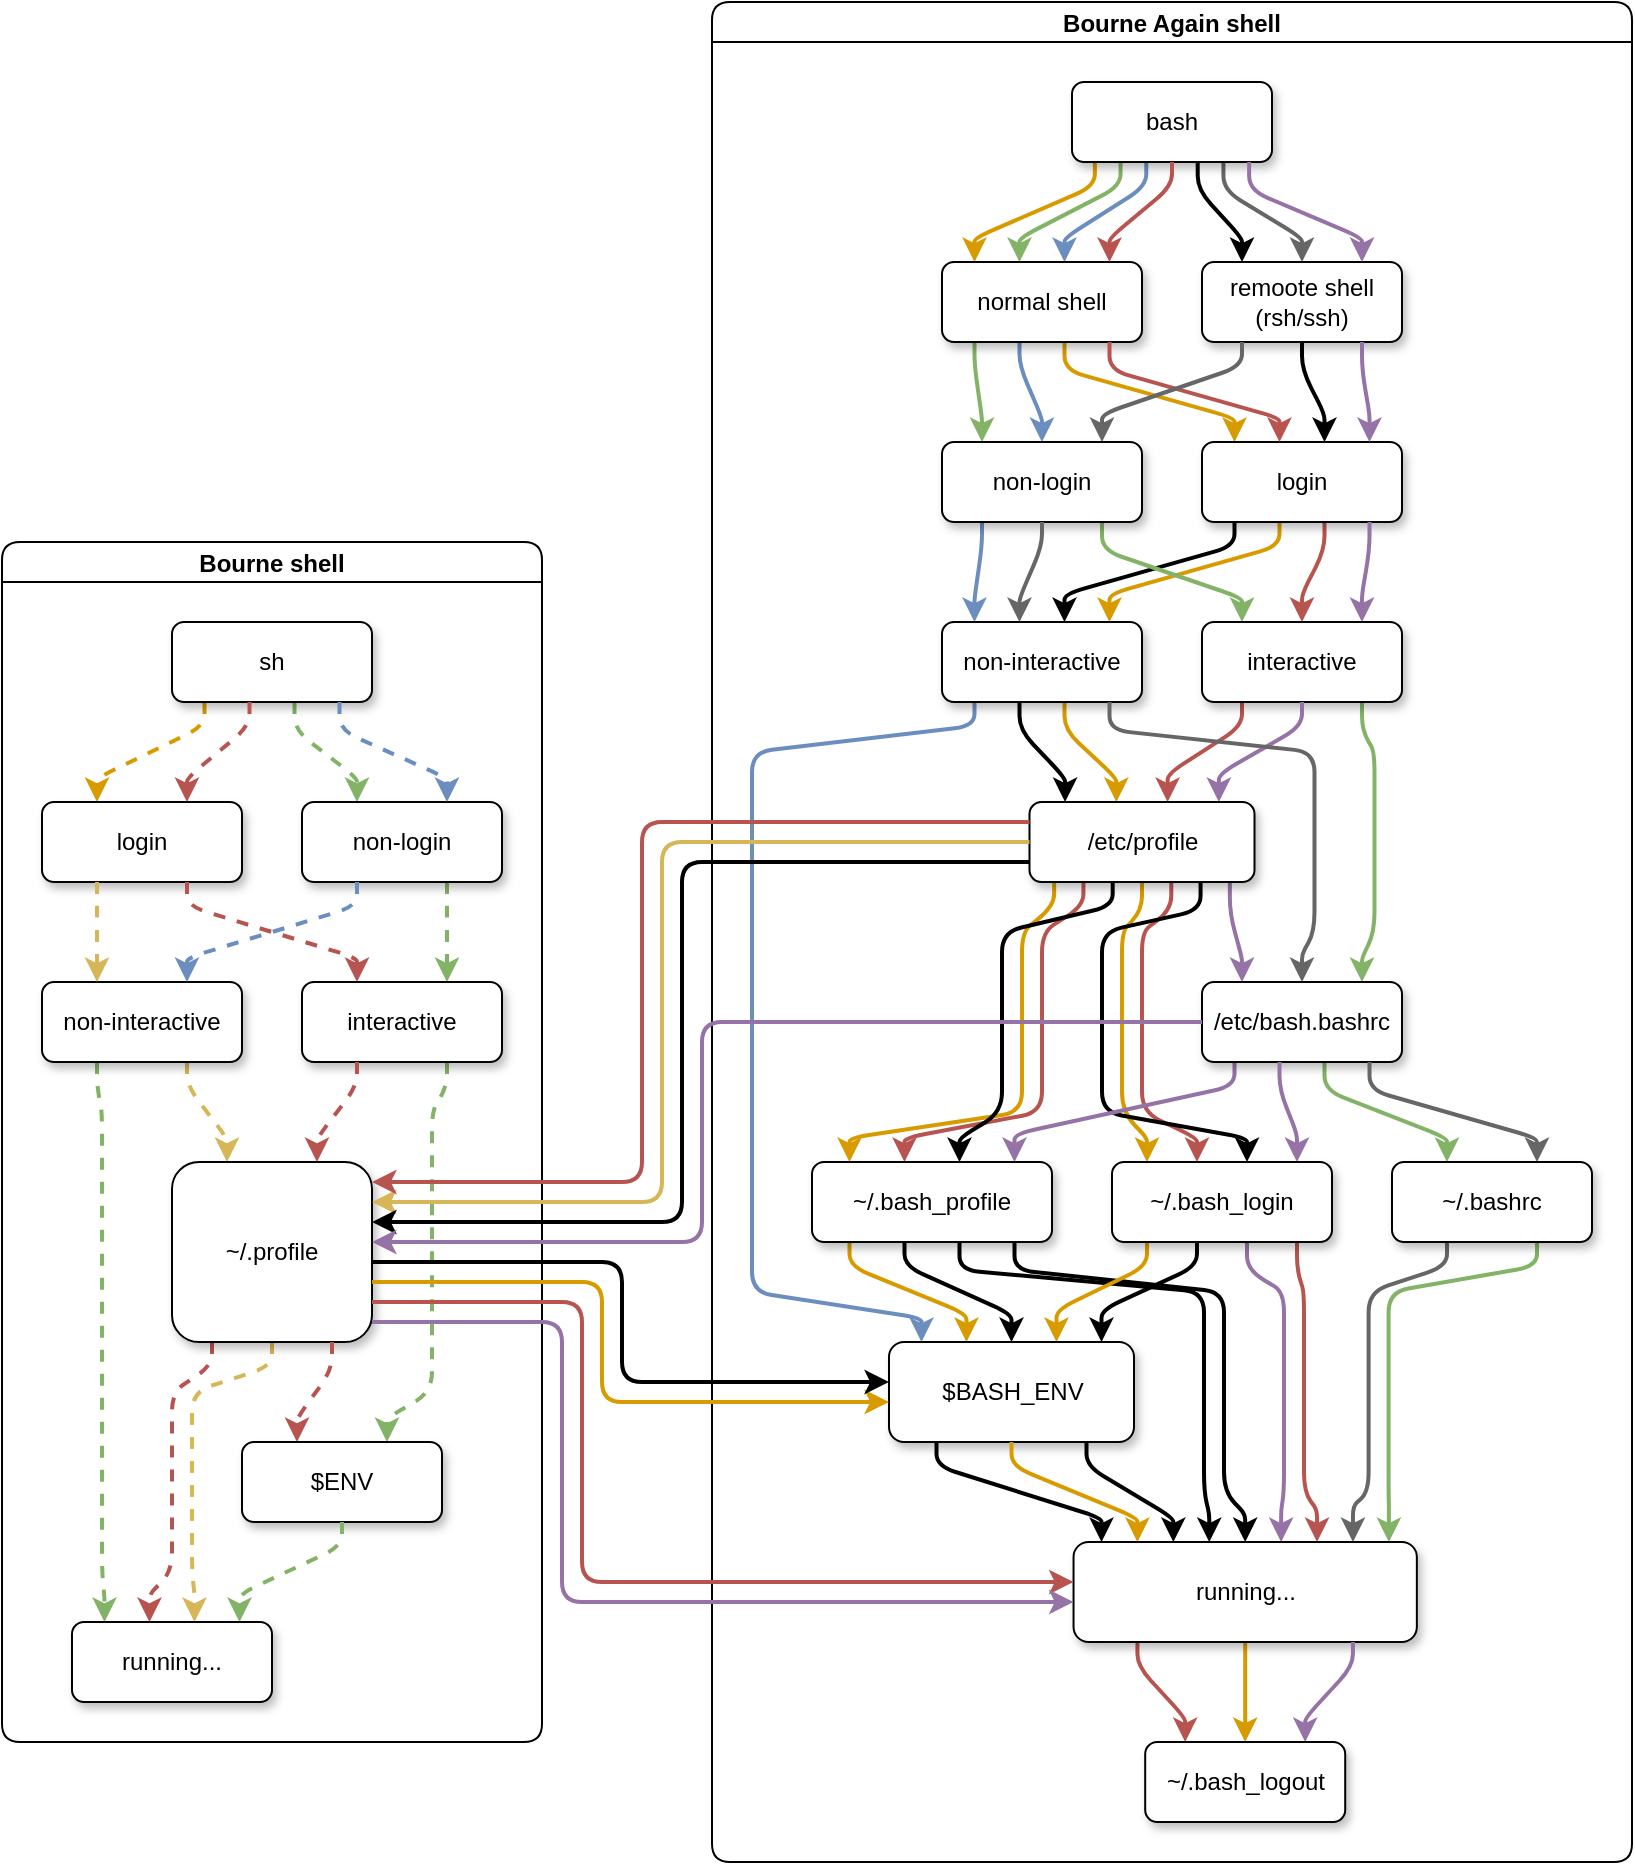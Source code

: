 <mxfile>
    <diagram id="Lv-_-L0VirUqEe9WQdkN" name="Page-1">
        <mxGraphModel dx="1385" dy="1001" grid="1" gridSize="10" guides="1" tooltips="1" connect="1" arrows="1" fold="1" page="1" pageScale="1" pageWidth="850" pageHeight="1100" math="0" shadow="0">
            <root>
                <mxCell id="0"/>
                <mxCell id="1" parent="0"/>
                <mxCell id="160" value="Bourne shell" style="swimlane;startSize=20;horizontal=1;childLayout=flowLayout;flowOrientation=north;resizable=0;interRankCellSpacing=50;containerType=tree;shadow=0;glass=0;gradientColor=none;rounded=1;" parent="1" vertex="1">
                    <mxGeometry x="70" y="300" width="270" height="600" as="geometry"/>
                </mxCell>
                <mxCell id="430" style="edgeStyle=orthogonalEdgeStyle;orthogonalLoop=1;jettySize=auto;html=1;noEdgeStyle=1;orthogonal=1;fillColor=#ffe6cc;strokeColor=#d79b00;dashed=1;strokeWidth=2;" parent="160" source="161" target="164" edge="1">
                    <mxGeometry relative="1" as="geometry">
                        <Array as="points">
                            <mxPoint x="101.25" y="92"/>
                            <mxPoint x="47.5" y="118"/>
                        </Array>
                    </mxGeometry>
                </mxCell>
                <mxCell id="431" style="edgeStyle=orthogonalEdgeStyle;orthogonalLoop=1;jettySize=auto;html=1;noEdgeStyle=1;orthogonal=1;fillColor=#d5e8d4;strokeColor=#82b366;dashed=1;strokeWidth=2;" parent="160" source="161" target="162" edge="1">
                    <mxGeometry relative="1" as="geometry">
                        <Array as="points">
                            <mxPoint x="146.25" y="94"/>
                            <mxPoint x="177.5" y="118"/>
                        </Array>
                    </mxGeometry>
                </mxCell>
                <mxCell id="161" value="sh" style="whiteSpace=wrap;html=1;shadow=1;rounded=1;" parent="160" vertex="1">
                    <mxGeometry x="85" y="40" width="100" height="40" as="geometry"/>
                </mxCell>
                <mxCell id="182" style="edgeStyle=orthogonalEdgeStyle;orthogonalLoop=1;jettySize=auto;html=1;noEdgeStyle=1;orthogonal=1;shadow=0;fillColor=#d5e8d4;strokeColor=#82b366;dashed=1;strokeWidth=2;" parent="160" source="162" target="170" edge="1">
                    <mxGeometry relative="1" as="geometry">
                        <Array as="points">
                            <mxPoint x="222.5" y="182"/>
                            <mxPoint x="222.5" y="208"/>
                        </Array>
                    </mxGeometry>
                </mxCell>
                <mxCell id="162" value="non-login" style="whiteSpace=wrap;html=1;shadow=1;rounded=1;" parent="160" vertex="1">
                    <mxGeometry x="150" y="130" width="100" height="40" as="geometry"/>
                </mxCell>
                <mxCell id="163" value="" style="html=1;noEdgeStyle=1;orthogonal=1;shadow=0;fillColor=#dae8fc;strokeColor=#6c8ebf;dashed=1;strokeWidth=2;" parent="160" source="161" target="162" edge="1">
                    <mxGeometry relative="1" as="geometry">
                        <Array as="points">
                            <mxPoint x="168.75" y="94"/>
                            <mxPoint x="222.5" y="118"/>
                        </Array>
                    </mxGeometry>
                </mxCell>
                <mxCell id="164" value="login" style="whiteSpace=wrap;html=1;shadow=1;rounded=1;" parent="160" vertex="1">
                    <mxGeometry x="20" y="130" width="100" height="40" as="geometry"/>
                </mxCell>
                <mxCell id="165" value="" style="html=1;noEdgeStyle=1;orthogonal=1;shadow=0;fillColor=#f8cecc;strokeColor=#b85450;dashed=1;strokeWidth=2;" parent="160" source="161" target="164" edge="1">
                    <mxGeometry relative="1" as="geometry">
                        <Array as="points">
                            <mxPoint x="123.75" y="92"/>
                            <mxPoint x="92.5" y="118"/>
                        </Array>
                    </mxGeometry>
                </mxCell>
                <mxCell id="178" style="edgeStyle=orthogonalEdgeStyle;orthogonalLoop=1;jettySize=auto;html=1;noEdgeStyle=1;orthogonal=1;shadow=0;fillColor=#d5e8d4;strokeColor=#82b366;dashed=1;strokeWidth=2;" parent="160" source="166" target="176" edge="1">
                    <mxGeometry relative="1" as="geometry">
                        <Array as="points">
                            <mxPoint x="47.5" y="272"/>
                            <mxPoint x="50" y="285"/>
                            <mxPoint x="50" y="425"/>
                            <mxPoint x="50" y="425"/>
                            <mxPoint x="50" y="515"/>
                            <mxPoint x="51.25" y="528"/>
                        </Array>
                    </mxGeometry>
                </mxCell>
                <mxCell id="298" style="edgeStyle=orthogonalEdgeStyle;orthogonalLoop=1;jettySize=auto;html=1;shadow=0;strokeWidth=2;noEdgeStyle=1;orthogonal=1;fillColor=#fff2cc;strokeColor=#d6b656;dashed=1;" parent="160" source="166" target="172" edge="1">
                    <mxGeometry relative="1" as="geometry">
                        <Array as="points">
                            <mxPoint x="92.5" y="272"/>
                            <mxPoint x="112.5" y="298"/>
                        </Array>
                    </mxGeometry>
                </mxCell>
                <mxCell id="166" value="non-interactive" style="whiteSpace=wrap;html=1;shadow=1;rounded=1;" parent="160" vertex="1">
                    <mxGeometry x="20" y="220" width="100" height="40" as="geometry"/>
                </mxCell>
                <mxCell id="167" value="" style="html=1;noEdgeStyle=1;orthogonal=1;shadow=0;fillColor=#dae8fc;strokeColor=#6c8ebf;dashed=1;strokeWidth=2;" parent="160" source="162" target="166" edge="1">
                    <mxGeometry relative="1" as="geometry">
                        <Array as="points">
                            <mxPoint x="177.5" y="182"/>
                            <mxPoint x="92.5" y="208"/>
                        </Array>
                    </mxGeometry>
                </mxCell>
                <mxCell id="168" value="" style="html=1;noEdgeStyle=1;orthogonal=1;shadow=0;fillColor=#fff2cc;strokeColor=#d6b656;dashed=1;strokeWidth=2;" parent="160" source="164" target="166" edge="1">
                    <mxGeometry relative="1" as="geometry">
                        <Array as="points">
                            <mxPoint x="47.5" y="182"/>
                            <mxPoint x="47.5" y="208"/>
                        </Array>
                    </mxGeometry>
                </mxCell>
                <mxCell id="169" value="" style="html=1;noEdgeStyle=1;orthogonal=1;shadow=0;fillColor=#f8cecc;strokeColor=#b85450;dashed=1;strokeWidth=2;" parent="160" source="164" target="170" edge="1">
                    <mxGeometry relative="1" as="geometry">
                        <mxPoint x="2577.5" y="4680" as="sourcePoint"/>
                        <Array as="points">
                            <mxPoint x="92.5" y="182"/>
                            <mxPoint x="177.5" y="208"/>
                        </Array>
                    </mxGeometry>
                </mxCell>
                <mxCell id="179" style="edgeStyle=orthogonalEdgeStyle;orthogonalLoop=1;jettySize=auto;html=1;noEdgeStyle=1;orthogonal=1;shadow=0;fillColor=#d5e8d4;strokeColor=#82b366;dashed=1;strokeWidth=2;" parent="160" source="170" target="174" edge="1">
                    <mxGeometry relative="1" as="geometry">
                        <Array as="points">
                            <mxPoint x="222.5" y="272"/>
                            <mxPoint x="215" y="285"/>
                            <mxPoint x="215" y="425"/>
                            <mxPoint x="192.5" y="438"/>
                        </Array>
                    </mxGeometry>
                </mxCell>
                <mxCell id="170" value="interactive" style="whiteSpace=wrap;html=1;shadow=1;rounded=1;" parent="160" vertex="1">
                    <mxGeometry x="150" y="220" width="100" height="40" as="geometry"/>
                </mxCell>
                <mxCell id="171" value="" style="html=1;noEdgeStyle=1;orthogonal=1;shadow=0;fillColor=#f8cecc;strokeColor=#b85450;dashed=1;strokeWidth=2;" parent="160" source="170" target="172" edge="1">
                    <mxGeometry relative="1" as="geometry">
                        <mxPoint x="2622.5" y="4730" as="sourcePoint"/>
                        <Array as="points">
                            <mxPoint x="177.5" y="272"/>
                            <mxPoint x="157.5" y="298"/>
                        </Array>
                    </mxGeometry>
                </mxCell>
                <mxCell id="180" style="edgeStyle=orthogonalEdgeStyle;orthogonalLoop=1;jettySize=auto;html=1;noEdgeStyle=1;orthogonal=1;shadow=0;fillColor=#f8cecc;strokeColor=#b85450;dashed=1;strokeWidth=2;" parent="160" source="172" target="176" edge="1">
                    <mxGeometry relative="1" as="geometry">
                        <Array as="points">
                            <mxPoint x="105" y="412"/>
                            <mxPoint x="85" y="425"/>
                            <mxPoint x="85" y="515"/>
                            <mxPoint x="73.75" y="526"/>
                        </Array>
                    </mxGeometry>
                </mxCell>
                <mxCell id="299" style="edgeStyle=orthogonalEdgeStyle;orthogonalLoop=1;jettySize=auto;html=1;shadow=0;strokeWidth=2;noEdgeStyle=1;orthogonal=1;fillColor=#fff2cc;strokeColor=#d6b656;dashed=1;" parent="160" source="172" target="176" edge="1">
                    <mxGeometry relative="1" as="geometry">
                        <Array as="points">
                            <mxPoint x="135" y="412"/>
                            <mxPoint x="95" y="425"/>
                            <mxPoint x="95" y="515"/>
                            <mxPoint x="96.25" y="526"/>
                        </Array>
                    </mxGeometry>
                </mxCell>
                <mxCell id="172" value="~/.profile" style="whiteSpace=wrap;html=1;shadow=1;rounded=1;" parent="160" vertex="1">
                    <mxGeometry x="85" y="310" width="100" height="90" as="geometry"/>
                </mxCell>
                <mxCell id="173" value="" style="html=1;noEdgeStyle=1;orthogonal=1;shadow=0;fillColor=#f8cecc;strokeColor=#b85450;dashed=1;strokeWidth=2;" parent="160" source="172" target="174" edge="1">
                    <mxGeometry relative="1" as="geometry">
                        <mxPoint x="2560" y="4740" as="sourcePoint"/>
                        <Array as="points">
                            <mxPoint x="165" y="414"/>
                            <mxPoint x="147.5" y="438"/>
                        </Array>
                    </mxGeometry>
                </mxCell>
                <mxCell id="174" value="$ENV" style="whiteSpace=wrap;html=1;shadow=1;rounded=1;" parent="160" vertex="1">
                    <mxGeometry x="120" y="450" width="100" height="40" as="geometry"/>
                </mxCell>
                <mxCell id="175" value="" style="html=1;noEdgeStyle=1;orthogonal=1;shadow=0;fillColor=#d5e8d4;strokeColor=#82b366;dashed=1;strokeWidth=2;" parent="160" source="174" target="176" edge="1">
                    <mxGeometry relative="1" as="geometry">
                        <mxPoint x="2538.984" y="4790" as="sourcePoint"/>
                        <Array as="points">
                            <mxPoint x="170" y="502"/>
                            <mxPoint x="118.75" y="526"/>
                        </Array>
                    </mxGeometry>
                </mxCell>
                <mxCell id="176" value="running..." style="whiteSpace=wrap;html=1;shadow=1;rounded=1;" parent="160" vertex="1">
                    <mxGeometry x="35" y="540" width="100" height="40" as="geometry"/>
                </mxCell>
                <mxCell id="183" value="Bourne Again shell" style="swimlane;startSize=20;horizontal=1;childLayout=flowLayout;flowOrientation=north;resizable=0;interRankCellSpacing=50;containerType=tree;shadow=0;glass=0;labelBackgroundColor=none;flipH=0;flipV=0;strokeWidth=1;rounded=1;" parent="1" vertex="1">
                    <mxGeometry x="425" y="30" width="460" height="930" as="geometry"/>
                </mxCell>
                <mxCell id="221" style="edgeStyle=orthogonalEdgeStyle;orthogonalLoop=1;jettySize=auto;html=1;strokeWidth=2;noEdgeStyle=1;orthogonal=1;fillColor=#ffe6cc;strokeColor=#d79b00;" parent="183" source="184" target="185" edge="1">
                    <mxGeometry relative="1" as="geometry">
                        <Array as="points">
                            <mxPoint x="191.429" y="92"/>
                            <mxPoint x="131.25" y="118"/>
                        </Array>
                    </mxGeometry>
                </mxCell>
                <mxCell id="222" style="edgeStyle=orthogonalEdgeStyle;orthogonalLoop=1;jettySize=auto;html=1;strokeWidth=2;noEdgeStyle=1;orthogonal=1;" parent="183" source="184" target="187" edge="1">
                    <mxGeometry relative="1" as="geometry">
                        <Array as="points">
                            <mxPoint x="242.857" y="94"/>
                            <mxPoint x="265" y="118"/>
                        </Array>
                    </mxGeometry>
                </mxCell>
                <mxCell id="223" style="edgeStyle=orthogonalEdgeStyle;orthogonalLoop=1;jettySize=auto;html=1;strokeWidth=2;noEdgeStyle=1;orthogonal=1;fillColor=#f5f5f5;strokeColor=#666666;" parent="183" source="184" target="187" edge="1">
                    <mxGeometry relative="1" as="geometry">
                        <Array as="points">
                            <mxPoint x="255.714" y="94"/>
                            <mxPoint x="295" y="118"/>
                        </Array>
                    </mxGeometry>
                </mxCell>
                <mxCell id="226" style="edgeStyle=orthogonalEdgeStyle;orthogonalLoop=1;jettySize=auto;html=1;strokeWidth=2;noEdgeStyle=1;orthogonal=1;fillColor=#d5e8d4;strokeColor=#82b366;" parent="183" source="184" target="185" edge="1">
                    <mxGeometry relative="1" as="geometry">
                        <Array as="points">
                            <mxPoint x="204.286" y="92"/>
                            <mxPoint x="153.75" y="118"/>
                        </Array>
                    </mxGeometry>
                </mxCell>
                <mxCell id="227" style="edgeStyle=orthogonalEdgeStyle;orthogonalLoop=1;jettySize=auto;html=1;strokeWidth=2;noEdgeStyle=1;orthogonal=1;fillColor=#dae8fc;strokeColor=#6c8ebf;" parent="183" source="184" target="185" edge="1">
                    <mxGeometry relative="1" as="geometry">
                        <Array as="points">
                            <mxPoint x="217.143" y="92"/>
                            <mxPoint x="176.25" y="118"/>
                        </Array>
                    </mxGeometry>
                </mxCell>
                <mxCell id="184" value="bash" style="whiteSpace=wrap;html=1;glass=0;shadow=1;rounded=1;" parent="183" vertex="1">
                    <mxGeometry x="180" y="40" width="100" height="40" as="geometry"/>
                </mxCell>
                <mxCell id="194" style="edgeStyle=orthogonalEdgeStyle;orthogonalLoop=1;jettySize=auto;html=1;noEdgeStyle=1;orthogonal=1;fillColor=#d5e8d4;strokeColor=#82b366;strokeWidth=2;" parent="183" source="185" target="193" edge="1">
                    <mxGeometry relative="1" as="geometry">
                        <Array as="points">
                            <mxPoint x="131.25" y="182"/>
                            <mxPoint x="135" y="208"/>
                        </Array>
                    </mxGeometry>
                </mxCell>
                <mxCell id="228" style="edgeStyle=orthogonalEdgeStyle;orthogonalLoop=1;jettySize=auto;html=1;strokeWidth=2;noEdgeStyle=1;orthogonal=1;fillColor=#ffe6cc;strokeColor=#d79b00;" parent="183" source="185" target="189" edge="1">
                    <mxGeometry relative="1" as="geometry">
                        <Array as="points">
                            <mxPoint x="176.25" y="184"/>
                            <mxPoint x="261.25" y="208"/>
                        </Array>
                    </mxGeometry>
                </mxCell>
                <mxCell id="232" style="edgeStyle=orthogonalEdgeStyle;orthogonalLoop=1;jettySize=auto;html=1;strokeWidth=2;noEdgeStyle=1;orthogonal=1;fillColor=#dae8fc;strokeColor=#6c8ebf;" parent="183" source="185" target="193" edge="1">
                    <mxGeometry relative="1" as="geometry">
                        <Array as="points">
                            <mxPoint x="153.75" y="182"/>
                            <mxPoint x="165" y="208"/>
                        </Array>
                    </mxGeometry>
                </mxCell>
                <mxCell id="185" value="normal shell" style="whiteSpace=wrap;html=1;glass=0;shadow=1;rounded=1;" parent="183" vertex="1">
                    <mxGeometry x="115" y="130" width="100" height="40" as="geometry"/>
                </mxCell>
                <mxCell id="186" value="" style="html=1;noEdgeStyle=1;orthogonal=1;fillColor=#f8cecc;strokeColor=#b85450;strokeWidth=2;" parent="183" source="184" target="185" edge="1">
                    <mxGeometry relative="1" as="geometry">
                        <Array as="points">
                            <mxPoint x="230" y="92"/>
                            <mxPoint x="198.75" y="118"/>
                        </Array>
                    </mxGeometry>
                </mxCell>
                <mxCell id="195" style="edgeStyle=orthogonalEdgeStyle;orthogonalLoop=1;jettySize=auto;html=1;noEdgeStyle=1;orthogonal=1;strokeWidth=2;" parent="183" source="187" target="189" edge="1">
                    <mxGeometry relative="1" as="geometry">
                        <Array as="points">
                            <mxPoint x="295" y="184"/>
                            <mxPoint x="306.25" y="206"/>
                        </Array>
                    </mxGeometry>
                </mxCell>
                <mxCell id="187" value="remoote shell (rsh/ssh)" style="whiteSpace=wrap;html=1;glass=0;shadow=1;rounded=1;" parent="183" vertex="1">
                    <mxGeometry x="245" y="130" width="100" height="40" as="geometry"/>
                </mxCell>
                <mxCell id="188" value="" style="html=1;noEdgeStyle=1;orthogonal=1;fillColor=#e1d5e7;strokeColor=#9673a6;strokeWidth=2;" parent="183" source="184" target="187" edge="1">
                    <mxGeometry relative="1" as="geometry">
                        <Array as="points">
                            <mxPoint x="268.571" y="94"/>
                            <mxPoint x="325" y="118"/>
                        </Array>
                    </mxGeometry>
                </mxCell>
                <mxCell id="255" style="edgeStyle=orthogonalEdgeStyle;orthogonalLoop=1;jettySize=auto;html=1;noEdgeStyle=1;orthogonal=1;fillColor=#f8cecc;strokeColor=#b85450;strokeWidth=2;" parent="183" source="189" target="236" edge="1">
                    <mxGeometry relative="1" as="geometry">
                        <Array as="points">
                            <mxPoint x="306.25" y="274"/>
                            <mxPoint x="295" y="296"/>
                        </Array>
                    </mxGeometry>
                </mxCell>
                <mxCell id="295" style="edgeStyle=orthogonalEdgeStyle;orthogonalLoop=1;jettySize=auto;html=1;noEdgeStyle=1;orthogonal=1;strokeWidth=2;" parent="183" source="189" target="234" edge="1">
                    <mxGeometry relative="1" as="geometry">
                        <Array as="points">
                            <mxPoint x="261.25" y="272"/>
                            <mxPoint x="176.25" y="296"/>
                        </Array>
                    </mxGeometry>
                </mxCell>
                <mxCell id="296" style="edgeStyle=orthogonalEdgeStyle;orthogonalLoop=1;jettySize=auto;html=1;noEdgeStyle=1;orthogonal=1;fillColor=#ffe6cc;strokeColor=#d79b00;strokeWidth=2;" parent="183" source="189" target="234" edge="1">
                    <mxGeometry relative="1" as="geometry">
                        <Array as="points">
                            <mxPoint x="283.75" y="272"/>
                            <mxPoint x="198.75" y="296"/>
                        </Array>
                    </mxGeometry>
                </mxCell>
                <mxCell id="189" value="login" style="whiteSpace=wrap;html=1;glass=0;shadow=1;rounded=1;" parent="183" vertex="1">
                    <mxGeometry x="245" y="220" width="100" height="40" as="geometry"/>
                </mxCell>
                <mxCell id="190" value="" style="html=1;noEdgeStyle=1;orthogonal=1;fillColor=#f8cecc;strokeColor=#b85450;strokeWidth=2;" parent="183" source="185" target="189" edge="1">
                    <mxGeometry relative="1" as="geometry">
                        <Array as="points">
                            <mxPoint x="198.75" y="184"/>
                            <mxPoint x="283.75" y="208"/>
                        </Array>
                    </mxGeometry>
                </mxCell>
                <mxCell id="191" value="" style="html=1;noEdgeStyle=1;orthogonal=1;fillColor=#e1d5e7;strokeColor=#9673a6;strokeWidth=2;" parent="183" source="187" target="189" edge="1">
                    <mxGeometry relative="1" as="geometry">
                        <Array as="points">
                            <mxPoint x="325" y="184"/>
                            <mxPoint x="328.75" y="206"/>
                        </Array>
                    </mxGeometry>
                </mxCell>
                <mxCell id="192" value="" style="html=1;noEdgeStyle=1;orthogonal=1;fillColor=#f5f5f5;strokeColor=#666666;strokeWidth=2;" parent="183" source="187" target="193" edge="1">
                    <mxGeometry relative="1" as="geometry">
                        <mxPoint x="5747.5" y="10470" as="sourcePoint"/>
                        <Array as="points">
                            <mxPoint x="265" y="182"/>
                            <mxPoint x="195" y="206"/>
                        </Array>
                    </mxGeometry>
                </mxCell>
                <mxCell id="254" style="edgeStyle=orthogonalEdgeStyle;orthogonalLoop=1;jettySize=auto;html=1;noEdgeStyle=1;orthogonal=1;fillColor=#dae8fc;strokeColor=#6c8ebf;strokeWidth=2;" parent="183" source="193" target="234" edge="1">
                    <mxGeometry relative="1" as="geometry">
                        <Array as="points">
                            <mxPoint x="135" y="272"/>
                            <mxPoint x="131.25" y="298"/>
                        </Array>
                    </mxGeometry>
                </mxCell>
                <mxCell id="297" style="edgeStyle=orthogonalEdgeStyle;orthogonalLoop=1;jettySize=auto;html=1;noEdgeStyle=1;orthogonal=1;fillColor=#d5e8d4;strokeColor=#82b366;strokeWidth=2;" parent="183" source="193" target="236" edge="1">
                    <mxGeometry relative="1" as="geometry">
                        <Array as="points">
                            <mxPoint x="195" y="274"/>
                            <mxPoint x="265" y="298"/>
                        </Array>
                    </mxGeometry>
                </mxCell>
                <mxCell id="193" value="non-login" style="whiteSpace=wrap;html=1;glass=0;shadow=1;rounded=1;" parent="183" vertex="1">
                    <mxGeometry x="115" y="220" width="100" height="40" as="geometry"/>
                </mxCell>
                <mxCell id="233" value="" style="html=1;noEdgeStyle=1;orthogonal=1;fillColor=#f5f5f5;strokeColor=#666666;strokeWidth=2;" parent="183" source="193" target="234" edge="1">
                    <mxGeometry relative="1" as="geometry">
                        <mxPoint x="5170" y="9520" as="sourcePoint"/>
                        <Array as="points">
                            <mxPoint x="165" y="272"/>
                            <mxPoint x="153.75" y="298"/>
                        </Array>
                    </mxGeometry>
                </mxCell>
                <mxCell id="263" style="edgeStyle=orthogonalEdgeStyle;orthogonalLoop=1;jettySize=auto;html=1;noEdgeStyle=1;orthogonal=1;fillColor=#dae8fc;strokeColor=#6c8ebf;strokeWidth=2;" parent="183" source="234" target="248" edge="1">
                    <mxGeometry relative="1" as="geometry">
                        <Array as="points">
                            <mxPoint x="131.25" y="362"/>
                            <mxPoint x="20" y="375"/>
                            <mxPoint x="20" y="465"/>
                            <mxPoint x="20" y="465"/>
                            <mxPoint x="20" y="555"/>
                            <mxPoint x="20" y="555"/>
                            <mxPoint x="20" y="645"/>
                            <mxPoint x="104.75" y="658"/>
                        </Array>
                    </mxGeometry>
                </mxCell>
                <mxCell id="279" style="edgeStyle=orthogonalEdgeStyle;orthogonalLoop=1;jettySize=auto;html=1;noEdgeStyle=1;orthogonal=1;strokeWidth=2;" parent="183" source="234" target="238" edge="1">
                    <mxGeometry relative="1" as="geometry">
                        <Array as="points">
                            <mxPoint x="153.75" y="364"/>
                            <mxPoint x="176.562" y="388"/>
                        </Array>
                    </mxGeometry>
                </mxCell>
                <mxCell id="280" style="edgeStyle=orthogonalEdgeStyle;orthogonalLoop=1;jettySize=auto;html=1;noEdgeStyle=1;orthogonal=1;fillColor=#ffe6cc;strokeColor=#d79b00;strokeWidth=2;" parent="183" source="234" target="238" edge="1">
                    <mxGeometry relative="1" as="geometry">
                        <Array as="points">
                            <mxPoint x="176.25" y="364"/>
                            <mxPoint x="202.188" y="388"/>
                        </Array>
                    </mxGeometry>
                </mxCell>
                <mxCell id="234" value="non-interactive" style="whiteSpace=wrap;html=1;glass=0;shadow=1;rounded=1;" parent="183" vertex="1">
                    <mxGeometry x="115" y="310" width="100" height="40" as="geometry"/>
                </mxCell>
                <mxCell id="235" value="" style="html=1;noEdgeStyle=1;orthogonal=1;fillColor=#e1d5e7;strokeColor=#9673a6;strokeWidth=2;" parent="183" source="189" target="236" edge="1">
                    <mxGeometry relative="1" as="geometry">
                        <mxPoint x="5090" y="9480" as="sourcePoint"/>
                        <Array as="points">
                            <mxPoint x="328.75" y="274"/>
                            <mxPoint x="325" y="296"/>
                        </Array>
                    </mxGeometry>
                </mxCell>
                <mxCell id="256" style="edgeStyle=orthogonalEdgeStyle;orthogonalLoop=1;jettySize=auto;html=1;noEdgeStyle=1;orthogonal=1;fillColor=#f8cecc;strokeColor=#b85450;strokeWidth=2;" parent="183" source="236" target="238" edge="1">
                    <mxGeometry relative="1" as="geometry">
                        <Array as="points">
                            <mxPoint x="265" y="362"/>
                            <mxPoint x="227.812" y="386"/>
                        </Array>
                    </mxGeometry>
                </mxCell>
                <mxCell id="281" style="edgeStyle=orthogonalEdgeStyle;orthogonalLoop=1;jettySize=auto;html=1;noEdgeStyle=1;orthogonal=1;fillColor=#d5e8d4;strokeColor=#82b366;strokeWidth=2;" parent="183" source="236" target="240" edge="1">
                    <mxGeometry relative="1" as="geometry">
                        <Array as="points">
                            <mxPoint x="325" y="364"/>
                            <mxPoint x="331.25" y="375"/>
                            <mxPoint x="331.25" y="465"/>
                            <mxPoint x="325" y="478"/>
                        </Array>
                    </mxGeometry>
                </mxCell>
                <mxCell id="236" value="interactive" style="whiteSpace=wrap;html=1;glass=0;shadow=1;rounded=1;" parent="183" vertex="1">
                    <mxGeometry x="245" y="310" width="100" height="40" as="geometry"/>
                </mxCell>
                <mxCell id="237" value="" style="html=1;noEdgeStyle=1;orthogonal=1;fillColor=#e1d5e7;strokeColor=#9673a6;strokeWidth=2;" parent="183" source="236" target="238" edge="1">
                    <mxGeometry relative="1" as="geometry">
                        <mxPoint x="5100" y="9530" as="sourcePoint"/>
                        <Array as="points">
                            <mxPoint x="295" y="362"/>
                            <mxPoint x="253.438" y="386"/>
                        </Array>
                    </mxGeometry>
                </mxCell>
                <mxCell id="260" style="edgeStyle=orthogonalEdgeStyle;orthogonalLoop=1;jettySize=auto;html=1;noEdgeStyle=1;orthogonal=1;fillColor=#ffe6cc;strokeColor=#d79b00;strokeWidth=2;" parent="183" source="238" target="242" edge="1">
                    <mxGeometry relative="1" as="geometry">
                        <Array as="points">
                            <mxPoint x="171.071" y="452"/>
                            <mxPoint x="155" y="465"/>
                            <mxPoint x="155" y="555"/>
                            <mxPoint x="68.75" y="568"/>
                        </Array>
                    </mxGeometry>
                </mxCell>
                <mxCell id="261" style="edgeStyle=orthogonalEdgeStyle;orthogonalLoop=1;jettySize=auto;html=1;noEdgeStyle=1;orthogonal=1;fillColor=#f8cecc;strokeColor=#b85450;strokeWidth=2;" parent="183" source="238" target="242" edge="1">
                    <mxGeometry relative="1" as="geometry">
                        <Array as="points">
                            <mxPoint x="185.714" y="452"/>
                            <mxPoint x="165" y="465"/>
                            <mxPoint x="165" y="555"/>
                            <mxPoint x="96.25" y="568"/>
                        </Array>
                    </mxGeometry>
                </mxCell>
                <mxCell id="282" style="edgeStyle=orthogonalEdgeStyle;orthogonalLoop=1;jettySize=auto;html=1;noEdgeStyle=1;orthogonal=1;fillColor=#ffe6cc;strokeColor=#d79b00;strokeWidth=2;" parent="183" source="238" target="244" edge="1">
                    <mxGeometry relative="1" as="geometry">
                        <Array as="points">
                            <mxPoint x="215" y="454"/>
                            <mxPoint x="205" y="465"/>
                            <mxPoint x="205" y="555"/>
                            <mxPoint x="217.5" y="568"/>
                        </Array>
                    </mxGeometry>
                </mxCell>
                <mxCell id="283" style="edgeStyle=orthogonalEdgeStyle;orthogonalLoop=1;jettySize=auto;html=1;noEdgeStyle=1;orthogonal=1;fillColor=#f8cecc;strokeColor=#b85450;strokeWidth=2;" parent="183" source="238" target="244" edge="1">
                    <mxGeometry relative="1" as="geometry">
                        <Array as="points">
                            <mxPoint x="229.643" y="454"/>
                            <mxPoint x="215" y="465"/>
                            <mxPoint x="215" y="555"/>
                            <mxPoint x="242.5" y="568"/>
                        </Array>
                    </mxGeometry>
                </mxCell>
                <mxCell id="284" style="edgeStyle=orthogonalEdgeStyle;orthogonalLoop=1;jettySize=auto;html=1;noEdgeStyle=1;orthogonal=1;strokeWidth=2;" parent="183" source="238" target="244" edge="1">
                    <mxGeometry relative="1" as="geometry">
                        <Array as="points">
                            <mxPoint x="244.286" y="454"/>
                            <mxPoint x="195" y="465"/>
                            <mxPoint x="195" y="555"/>
                            <mxPoint x="267.5" y="568"/>
                        </Array>
                    </mxGeometry>
                </mxCell>
                <mxCell id="285" style="edgeStyle=orthogonalEdgeStyle;orthogonalLoop=1;jettySize=auto;html=1;noEdgeStyle=1;orthogonal=1;fillColor=#e1d5e7;strokeColor=#9673a6;strokeWidth=2;" parent="183" source="238" target="240" edge="1">
                    <mxGeometry relative="1" as="geometry">
                        <Array as="points">
                            <mxPoint x="258.929" y="456"/>
                            <mxPoint x="265" y="478"/>
                        </Array>
                    </mxGeometry>
                </mxCell>
                <mxCell id="238" value="/etc/profile" style="whiteSpace=wrap;html=1;glass=0;shadow=1;rounded=1;" parent="183" vertex="1">
                    <mxGeometry x="158.75" y="400" width="112.5" height="40" as="geometry"/>
                </mxCell>
                <mxCell id="239" value="" style="html=1;noEdgeStyle=1;orthogonal=1;fillColor=#f5f5f5;strokeColor=#666666;strokeWidth=2;" parent="183" source="234" target="240" edge="1">
                    <mxGeometry relative="1" as="geometry">
                        <mxPoint x="5210" y="9490" as="sourcePoint"/>
                        <Array as="points">
                            <mxPoint x="198.75" y="364"/>
                            <mxPoint x="301.25" y="375"/>
                            <mxPoint x="301.25" y="465"/>
                            <mxPoint x="295" y="476"/>
                        </Array>
                    </mxGeometry>
                </mxCell>
                <mxCell id="289" style="edgeStyle=orthogonalEdgeStyle;orthogonalLoop=1;jettySize=auto;html=1;noEdgeStyle=1;orthogonal=1;fillColor=#e1d5e7;strokeColor=#9673a6;strokeWidth=2;" parent="183" source="240" target="242" edge="1">
                    <mxGeometry relative="1" as="geometry">
                        <Array as="points">
                            <mxPoint x="261.25" y="542"/>
                            <mxPoint x="151.25" y="566"/>
                        </Array>
                    </mxGeometry>
                </mxCell>
                <mxCell id="290" style="edgeStyle=orthogonalEdgeStyle;orthogonalLoop=1;jettySize=auto;html=1;noEdgeStyle=1;orthogonal=1;fillColor=#d5e8d4;strokeColor=#82b366;strokeWidth=2;" parent="183" source="240" target="246" edge="1">
                    <mxGeometry relative="1" as="geometry">
                        <Array as="points">
                            <mxPoint x="306.25" y="544"/>
                            <mxPoint x="367.5" y="568"/>
                        </Array>
                    </mxGeometry>
                </mxCell>
                <mxCell id="240" value="/etc/bash.bashrc" style="whiteSpace=wrap;html=1;glass=0;shadow=1;rounded=1;" parent="183" vertex="1">
                    <mxGeometry x="245" y="490" width="100" height="40" as="geometry"/>
                </mxCell>
                <mxCell id="241" value="" style="html=1;noEdgeStyle=1;orthogonal=1;strokeWidth=2;" parent="183" source="238" target="242" edge="1">
                    <mxGeometry relative="1" as="geometry">
                        <mxPoint x="5060" y="9540" as="sourcePoint"/>
                        <Array as="points">
                            <mxPoint x="200.357" y="452"/>
                            <mxPoint x="145" y="465"/>
                            <mxPoint x="145" y="555"/>
                            <mxPoint x="123.75" y="568"/>
                        </Array>
                    </mxGeometry>
                </mxCell>
                <mxCell id="291" style="edgeStyle=orthogonalEdgeStyle;orthogonalLoop=1;jettySize=auto;html=1;noEdgeStyle=1;orthogonal=1;fillColor=#ffe6cc;strokeColor=#d79b00;strokeWidth=2;" parent="183" source="242" target="248" edge="1">
                    <mxGeometry relative="1" as="geometry">
                        <Array as="points">
                            <mxPoint x="68.75" y="632"/>
                            <mxPoint x="127.25" y="656"/>
                        </Array>
                    </mxGeometry>
                </mxCell>
                <mxCell id="292" style="edgeStyle=orthogonalEdgeStyle;orthogonalLoop=1;jettySize=auto;html=1;noEdgeStyle=1;orthogonal=1;strokeWidth=2;" parent="183" source="242" target="248" edge="1">
                    <mxGeometry relative="1" as="geometry">
                        <Array as="points">
                            <mxPoint x="96.25" y="632"/>
                            <mxPoint x="149.75" y="656"/>
                        </Array>
                    </mxGeometry>
                </mxCell>
                <mxCell id="293" style="edgeStyle=orthogonalEdgeStyle;orthogonalLoop=1;jettySize=auto;html=1;noEdgeStyle=1;orthogonal=1;strokeWidth=2;" parent="183" source="242" target="250" edge="1">
                    <mxGeometry relative="1" as="geometry">
                        <Array as="points">
                            <mxPoint x="123.75" y="634"/>
                            <mxPoint x="246" y="645"/>
                            <mxPoint x="246" y="745"/>
                            <mxPoint x="248.639" y="756"/>
                        </Array>
                    </mxGeometry>
                </mxCell>
                <mxCell id="294" style="edgeStyle=orthogonalEdgeStyle;orthogonalLoop=1;jettySize=auto;html=1;noEdgeStyle=1;orthogonal=1;strokeWidth=2;" parent="183" source="242" target="250" edge="1">
                    <mxGeometry relative="1" as="geometry">
                        <Array as="points">
                            <mxPoint x="151.25" y="634"/>
                            <mxPoint x="256" y="645"/>
                            <mxPoint x="256" y="745"/>
                            <mxPoint x="266.6" y="756"/>
                        </Array>
                    </mxGeometry>
                </mxCell>
                <mxCell id="242" value="~/.bash_profile" style="whiteSpace=wrap;html=1;glass=0;shadow=1;rounded=1;" parent="183" vertex="1">
                    <mxGeometry x="50" y="580" width="120" height="40" as="geometry"/>
                </mxCell>
                <mxCell id="243" value="" style="html=1;noEdgeStyle=1;orthogonal=1;fillColor=#e1d5e7;strokeColor=#9673a6;strokeWidth=2;" parent="183" source="240" target="244" edge="1">
                    <mxGeometry relative="1" as="geometry">
                        <mxPoint x="5170" y="9500" as="sourcePoint"/>
                        <Array as="points">
                            <mxPoint x="283.75" y="544"/>
                            <mxPoint x="292.5" y="566"/>
                        </Array>
                    </mxGeometry>
                </mxCell>
                <mxCell id="262" style="edgeStyle=orthogonalEdgeStyle;orthogonalLoop=1;jettySize=auto;html=1;noEdgeStyle=1;orthogonal=1;fillColor=#ffe6cc;strokeColor=#d79b00;strokeWidth=2;" parent="183" source="244" target="248" edge="1">
                    <mxGeometry relative="1" as="geometry">
                        <Array as="points">
                            <mxPoint x="217.5" y="632"/>
                            <mxPoint x="172.25" y="654"/>
                        </Array>
                    </mxGeometry>
                </mxCell>
                <mxCell id="269" style="edgeStyle=orthogonalEdgeStyle;orthogonalLoop=1;jettySize=auto;html=1;noEdgeStyle=1;orthogonal=1;fillColor=#e1d5e7;strokeColor=#9673a6;strokeWidth=2;" parent="183" source="244" target="250" edge="1">
                    <mxGeometry relative="1" as="geometry">
                        <Array as="points">
                            <mxPoint x="267.5" y="634"/>
                            <mxPoint x="286" y="645"/>
                            <mxPoint x="286" y="745"/>
                            <mxPoint x="284.561" y="754"/>
                        </Array>
                    </mxGeometry>
                </mxCell>
                <mxCell id="270" style="edgeStyle=orthogonalEdgeStyle;orthogonalLoop=1;jettySize=auto;html=1;noEdgeStyle=1;orthogonal=1;fillColor=#f8cecc;strokeColor=#b85450;strokeWidth=2;" parent="183" source="244" target="250" edge="1">
                    <mxGeometry relative="1" as="geometry">
                        <Array as="points">
                            <mxPoint x="292.5" y="634"/>
                            <mxPoint x="296" y="645"/>
                            <mxPoint x="296" y="745"/>
                            <mxPoint x="302.522" y="754"/>
                        </Array>
                    </mxGeometry>
                </mxCell>
                <mxCell id="244" value="~/.bash_login" style="whiteSpace=wrap;html=1;glass=0;shadow=1;rounded=1;" parent="183" vertex="1">
                    <mxGeometry x="200" y="580" width="110" height="40" as="geometry"/>
                </mxCell>
                <mxCell id="245" value="" style="html=1;noEdgeStyle=1;orthogonal=1;fillColor=#f5f5f5;strokeColor=#666666;strokeWidth=2;" parent="183" source="240" target="246" edge="1">
                    <mxGeometry relative="1" as="geometry">
                        <mxPoint x="5150" y="9460" as="sourcePoint"/>
                        <Array as="points">
                            <mxPoint x="328.75" y="544"/>
                            <mxPoint x="412.5" y="568"/>
                        </Array>
                    </mxGeometry>
                </mxCell>
                <mxCell id="271" style="edgeStyle=orthogonalEdgeStyle;orthogonalLoop=1;jettySize=auto;html=1;noEdgeStyle=1;orthogonal=1;fillColor=#f5f5f5;strokeColor=#666666;strokeWidth=2;" parent="183" source="246" target="250" edge="1">
                    <mxGeometry relative="1" as="geometry">
                        <Array as="points">
                            <mxPoint x="367.5" y="632"/>
                            <mxPoint x="328.3" y="645"/>
                            <mxPoint x="328.3" y="745"/>
                            <mxPoint x="320.483" y="752"/>
                        </Array>
                    </mxGeometry>
                </mxCell>
                <mxCell id="272" style="edgeStyle=orthogonalEdgeStyle;orthogonalLoop=1;jettySize=auto;html=1;noEdgeStyle=1;orthogonal=1;fillColor=#d5e8d4;strokeColor=#82b366;strokeWidth=2;" parent="183" source="246" target="250" edge="1">
                    <mxGeometry relative="1" as="geometry">
                        <Array as="points">
                            <mxPoint x="412.5" y="632"/>
                            <mxPoint x="338.3" y="645"/>
                            <mxPoint x="338.3" y="745"/>
                            <mxPoint x="338.444" y="752"/>
                        </Array>
                    </mxGeometry>
                </mxCell>
                <mxCell id="246" value="~/.bashrc" style="whiteSpace=wrap;html=1;glass=0;shadow=1;rounded=1;" parent="183" vertex="1">
                    <mxGeometry x="340" y="580" width="100" height="40" as="geometry"/>
                </mxCell>
                <mxCell id="247" value="" style="html=1;noEdgeStyle=1;orthogonal=1;strokeWidth=2;" parent="183" source="244" target="248" edge="1">
                    <mxGeometry relative="1" as="geometry">
                        <mxPoint x="5172.5" y="9510" as="sourcePoint"/>
                        <Array as="points">
                            <mxPoint x="242.5" y="632"/>
                            <mxPoint x="194.75" y="654"/>
                        </Array>
                    </mxGeometry>
                </mxCell>
                <mxCell id="264" style="edgeStyle=orthogonalEdgeStyle;orthogonalLoop=1;jettySize=auto;html=1;noEdgeStyle=1;orthogonal=1;strokeWidth=2;" parent="183" source="248" target="250" edge="1">
                    <mxGeometry relative="1" as="geometry">
                        <Array as="points">
                            <mxPoint x="112.25" y="732"/>
                            <mxPoint x="194.756" y="758"/>
                        </Array>
                    </mxGeometry>
                </mxCell>
                <mxCell id="248" value="$BASH_ENV" style="whiteSpace=wrap;html=1;glass=0;shadow=1;rounded=1;" parent="183" vertex="1">
                    <mxGeometry x="88.5" y="670" width="122.5" height="50" as="geometry"/>
                </mxCell>
                <mxCell id="249" value="" style="html=1;noEdgeStyle=1;orthogonal=1;fillColor=#ffe6cc;strokeColor=#d79b00;strokeWidth=2;" parent="183" source="248" target="250" edge="1">
                    <mxGeometry relative="1" as="geometry">
                        <mxPoint x="5110" y="9560" as="sourcePoint"/>
                        <Array as="points">
                            <mxPoint x="149.75" y="732"/>
                            <mxPoint x="212.717" y="758"/>
                        </Array>
                    </mxGeometry>
                </mxCell>
                <mxCell id="266" style="edgeStyle=orthogonalEdgeStyle;orthogonalLoop=1;jettySize=auto;html=1;noEdgeStyle=1;orthogonal=1;fillColor=#f8cecc;strokeColor=#b85450;strokeWidth=2;" parent="183" source="250" target="252" edge="1">
                    <mxGeometry relative="1" as="geometry">
                        <Array as="points">
                            <mxPoint x="212.717" y="832"/>
                            <mxPoint x="236.6" y="858"/>
                        </Array>
                    </mxGeometry>
                </mxCell>
                <mxCell id="267" style="edgeStyle=orthogonalEdgeStyle;orthogonalLoop=1;jettySize=auto;html=1;noEdgeStyle=1;orthogonal=1;fillColor=#ffe6cc;strokeColor=#d79b00;strokeWidth=2;" parent="183" source="250" target="252" edge="1">
                    <mxGeometry relative="1" as="geometry">
                        <Array as="points">
                            <mxPoint x="266.6" y="832"/>
                            <mxPoint x="266.6" y="858"/>
                        </Array>
                    </mxGeometry>
                </mxCell>
                <mxCell id="250" value="running..." style="whiteSpace=wrap;html=1;glass=0;shadow=1;rounded=1;" parent="183" vertex="1">
                    <mxGeometry x="180.775" y="770" width="171.65" height="50" as="geometry"/>
                </mxCell>
                <mxCell id="251" value="" style="html=1;noEdgeStyle=1;orthogonal=1;fillColor=#e1d5e7;strokeColor=#9673a6;strokeWidth=2;" parent="183" source="250" target="252" edge="1">
                    <mxGeometry relative="1" as="geometry">
                        <mxPoint x="5090" y="9610" as="sourcePoint"/>
                        <Array as="points">
                            <mxPoint x="320.483" y="832"/>
                            <mxPoint x="296.6" y="858"/>
                        </Array>
                    </mxGeometry>
                </mxCell>
                <mxCell id="252" value="~/.bash_logout" style="whiteSpace=wrap;html=1;glass=0;shadow=1;rounded=1;" parent="183" vertex="1">
                    <mxGeometry x="216.6" y="870" width="100" height="40" as="geometry"/>
                </mxCell>
                <mxCell id="265" style="edgeStyle=orthogonalEdgeStyle;orthogonalLoop=1;jettySize=auto;html=1;noEdgeStyle=1;orthogonal=1;strokeWidth=2;" parent="183" source="248" target="250" edge="1">
                    <mxGeometry relative="1" as="geometry">
                        <Array as="points">
                            <mxPoint x="187.25" y="732"/>
                            <mxPoint x="230.678" y="758"/>
                        </Array>
                    </mxGeometry>
                </mxCell>
                <mxCell id="253" style="edgeStyle=orthogonalEdgeStyle;orthogonalLoop=1;jettySize=auto;html=1;strokeWidth=2;fillColor=#fff2cc;strokeColor=#d6b656;" parent="1" source="238" target="172" edge="1">
                    <mxGeometry relative="1" as="geometry">
                        <Array as="points">
                            <mxPoint x="400" y="450"/>
                            <mxPoint x="400" y="630"/>
                        </Array>
                    </mxGeometry>
                </mxCell>
                <mxCell id="273" style="edgeStyle=orthogonalEdgeStyle;orthogonalLoop=1;jettySize=auto;html=1;fillColor=#f8cecc;strokeColor=#b85450;strokeWidth=2;" parent="1" source="172" target="250" edge="1">
                    <mxGeometry relative="1" as="geometry">
                        <Array as="points">
                            <mxPoint x="360" y="680"/>
                            <mxPoint x="360" y="820"/>
                        </Array>
                    </mxGeometry>
                </mxCell>
                <mxCell id="275" style="edgeStyle=orthogonalEdgeStyle;orthogonalLoop=1;jettySize=auto;html=1;fillColor=#ffe6cc;strokeColor=#d79b00;strokeWidth=2;" parent="1" source="172" target="248" edge="1">
                    <mxGeometry relative="1" as="geometry">
                        <Array as="points">
                            <mxPoint x="370" y="670"/>
                            <mxPoint x="370" y="730"/>
                        </Array>
                    </mxGeometry>
                </mxCell>
                <mxCell id="276" style="edgeStyle=orthogonalEdgeStyle;orthogonalLoop=1;jettySize=auto;html=1;strokeWidth=2;" parent="1" source="172" target="248" edge="1">
                    <mxGeometry relative="1" as="geometry">
                        <Array as="points">
                            <mxPoint x="380" y="660"/>
                            <mxPoint x="380" y="720"/>
                        </Array>
                    </mxGeometry>
                </mxCell>
                <mxCell id="277" style="edgeStyle=orthogonalEdgeStyle;orthogonalLoop=1;jettySize=auto;html=1;fillColor=#e1d5e7;strokeColor=#9673a6;strokeWidth=2;" parent="1" source="172" target="250" edge="1">
                    <mxGeometry relative="1" as="geometry">
                        <Array as="points">
                            <mxPoint x="350" y="690"/>
                            <mxPoint x="350" y="830"/>
                        </Array>
                    </mxGeometry>
                </mxCell>
                <mxCell id="286" style="edgeStyle=orthogonalEdgeStyle;orthogonalLoop=1;jettySize=auto;html=1;fillColor=#f8cecc;strokeColor=#b85450;strokeWidth=2;" parent="1" source="238" target="172" edge="1">
                    <mxGeometry relative="1" as="geometry">
                        <Array as="points">
                            <mxPoint x="390" y="440"/>
                            <mxPoint x="390" y="620"/>
                        </Array>
                    </mxGeometry>
                </mxCell>
                <mxCell id="287" style="edgeStyle=orthogonalEdgeStyle;orthogonalLoop=1;jettySize=auto;html=1;strokeWidth=2;" parent="1" source="238" target="172" edge="1">
                    <mxGeometry relative="1" as="geometry">
                        <Array as="points">
                            <mxPoint x="410" y="460"/>
                            <mxPoint x="410" y="640"/>
                        </Array>
                    </mxGeometry>
                </mxCell>
                <mxCell id="288" style="edgeStyle=orthogonalEdgeStyle;orthogonalLoop=1;jettySize=auto;html=1;fillColor=#e1d5e7;strokeColor=#9673a6;strokeWidth=2;" parent="1" source="240" target="172" edge="1">
                    <mxGeometry relative="1" as="geometry">
                        <Array as="points">
                            <mxPoint x="420" y="540"/>
                            <mxPoint x="420" y="650"/>
                        </Array>
                    </mxGeometry>
                </mxCell>
            </root>
        </mxGraphModel>
    </diagram>
</mxfile>
